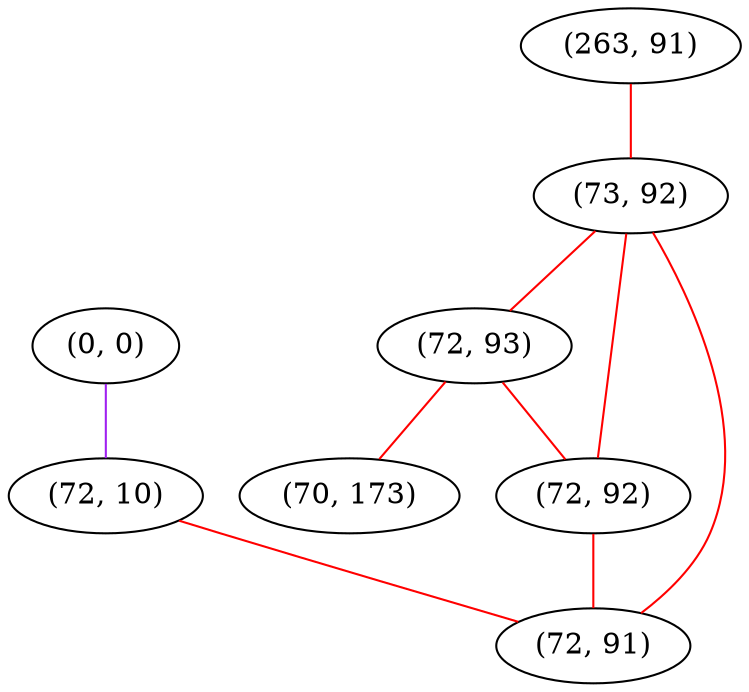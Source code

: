 graph "" {
"(0, 0)";
"(263, 91)";
"(72, 10)";
"(73, 92)";
"(72, 93)";
"(70, 173)";
"(72, 92)";
"(72, 91)";
"(0, 0)" -- "(72, 10)"  [color=purple, key=0, weight=4];
"(263, 91)" -- "(73, 92)"  [color=red, key=0, weight=1];
"(72, 10)" -- "(72, 91)"  [color=red, key=0, weight=1];
"(73, 92)" -- "(72, 91)"  [color=red, key=0, weight=1];
"(73, 92)" -- "(72, 93)"  [color=red, key=0, weight=1];
"(73, 92)" -- "(72, 92)"  [color=red, key=0, weight=1];
"(72, 93)" -- "(70, 173)"  [color=red, key=0, weight=1];
"(72, 93)" -- "(72, 92)"  [color=red, key=0, weight=1];
"(72, 92)" -- "(72, 91)"  [color=red, key=0, weight=1];
}
